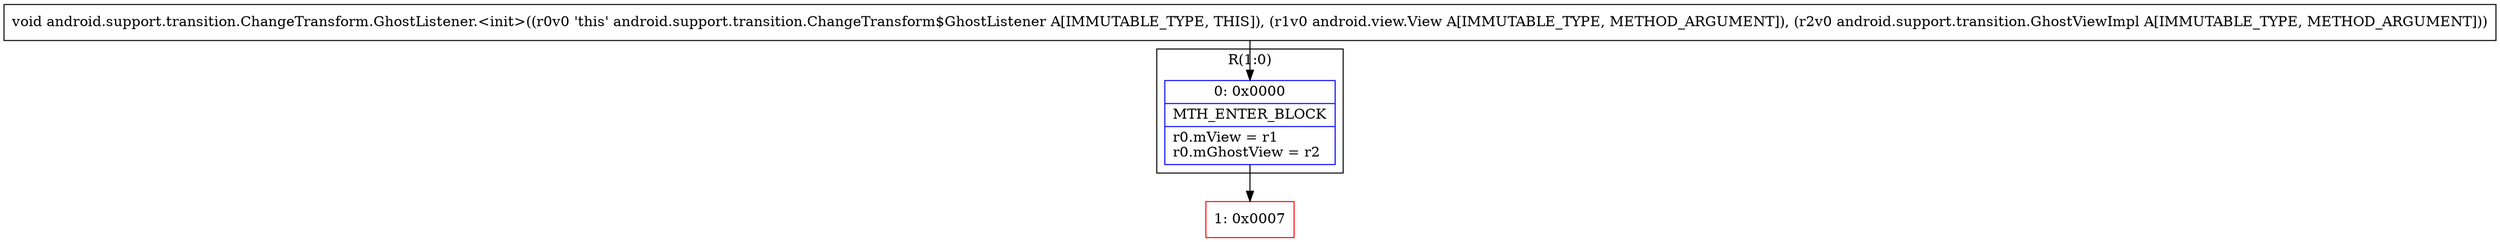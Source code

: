 digraph "CFG forandroid.support.transition.ChangeTransform.GhostListener.\<init\>(Landroid\/view\/View;Landroid\/support\/transition\/GhostViewImpl;)V" {
subgraph cluster_Region_2095309977 {
label = "R(1:0)";
node [shape=record,color=blue];
Node_0 [shape=record,label="{0\:\ 0x0000|MTH_ENTER_BLOCK\l|r0.mView = r1\lr0.mGhostView = r2\l}"];
}
Node_1 [shape=record,color=red,label="{1\:\ 0x0007}"];
MethodNode[shape=record,label="{void android.support.transition.ChangeTransform.GhostListener.\<init\>((r0v0 'this' android.support.transition.ChangeTransform$GhostListener A[IMMUTABLE_TYPE, THIS]), (r1v0 android.view.View A[IMMUTABLE_TYPE, METHOD_ARGUMENT]), (r2v0 android.support.transition.GhostViewImpl A[IMMUTABLE_TYPE, METHOD_ARGUMENT])) }"];
MethodNode -> Node_0;
Node_0 -> Node_1;
}

